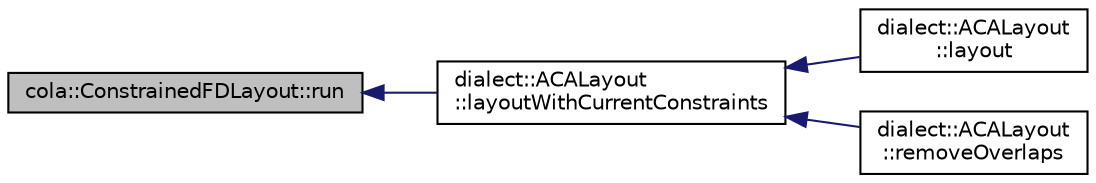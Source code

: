 digraph "cola::ConstrainedFDLayout::run"
{
  edge [fontname="Helvetica",fontsize="10",labelfontname="Helvetica",labelfontsize="10"];
  node [fontname="Helvetica",fontsize="10",shape=record];
  rankdir="LR";
  Node16 [label="cola::ConstrainedFDLayout::run",height=0.2,width=0.4,color="black", fillcolor="grey75", style="filled", fontcolor="black"];
  Node16 -> Node17 [dir="back",color="midnightblue",fontsize="10",style="solid",fontname="Helvetica"];
  Node17 [label="dialect::ACALayout\l::layoutWithCurrentConstraints",height=0.2,width=0.4,color="black", fillcolor="white", style="filled",URL="$classdialect_1_1ACALayout.html#a29bf5a09101160fdd89d14b823f32534",tooltip="Run layout with current constraints, and with or without overlap prevention, as per the current setti..."];
  Node17 -> Node18 [dir="back",color="midnightblue",fontsize="10",style="solid",fontname="Helvetica"];
  Node18 [label="dialect::ACALayout\l::layout",height=0.2,width=0.4,color="black", fillcolor="white", style="filled",URL="$classdialect_1_1ACALayout.html#ab04e719586c594d5327a816f6fccc40d",tooltip="Do an initial stress-minimising layout, and then create alignments. "];
  Node17 -> Node19 [dir="back",color="midnightblue",fontsize="10",style="solid",fontname="Helvetica"];
  Node19 [label="dialect::ACALayout\l::removeOverlaps",height=0.2,width=0.4,color="black", fillcolor="white", style="filled",URL="$classdialect_1_1ACALayout.html#a7253f7df41f52ff5bbb045a65ca9ebc2",tooltip="Do an FD layout with overlap prevention, then stop. "];
}
